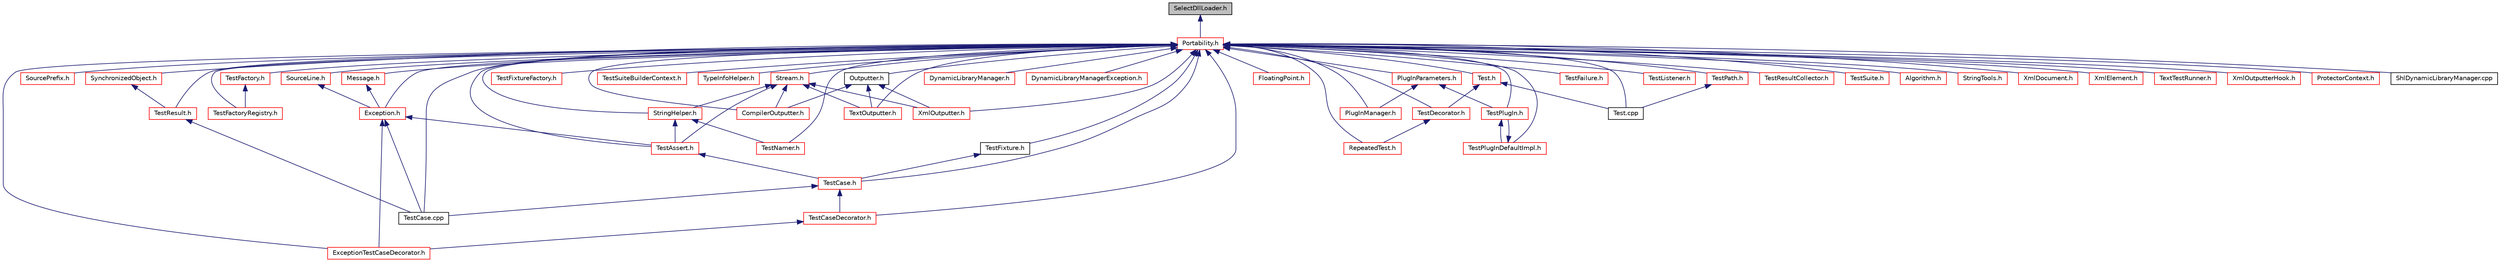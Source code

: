 digraph "SelectDllLoader.h"
{
  edge [fontname="Helvetica",fontsize="10",labelfontname="Helvetica",labelfontsize="10"];
  node [fontname="Helvetica",fontsize="10",shape=record];
  Node1 [label="SelectDllLoader.h",height=0.2,width=0.4,color="black", fillcolor="grey75", style="filled", fontcolor="black"];
  Node1 -> Node2 [dir="back",color="midnightblue",fontsize="10",style="solid",fontname="Helvetica"];
  Node2 [label="Portability.h",height=0.2,width=0.4,color="red", fillcolor="white", style="filled",URL="$_portability_8h.html"];
  Node2 -> Node3 [dir="back",color="midnightblue",fontsize="10",style="solid",fontname="Helvetica"];
  Node3 [label="CompilerOutputter.h",height=0.2,width=0.4,color="red", fillcolor="white", style="filled",URL="$_compiler_outputter_8h.html"];
  Node2 -> Node5 [dir="back",color="midnightblue",fontsize="10",style="solid",fontname="Helvetica"];
  Node5 [label="SourcePrefix.h",height=0.2,width=0.4,color="red", fillcolor="white", style="filled",URL="$_source_prefix_8h.html"];
  Node2 -> Node13 [dir="back",color="midnightblue",fontsize="10",style="solid",fontname="Helvetica"];
  Node13 [label="Exception.h",height=0.2,width=0.4,color="red", fillcolor="white", style="filled",URL="$_exception_8h.html"];
  Node13 -> Node14 [dir="back",color="midnightblue",fontsize="10",style="solid",fontname="Helvetica"];
  Node14 [label="ExceptionTestCaseDecorator.h",height=0.2,width=0.4,color="red", fillcolor="white", style="filled",URL="$_exception_test_case_decorator_8h.html"];
  Node13 -> Node16 [dir="back",color="midnightblue",fontsize="10",style="solid",fontname="Helvetica"];
  Node16 [label="TestAssert.h",height=0.2,width=0.4,color="red", fillcolor="white", style="filled",URL="$_test_assert_8h.html"];
  Node16 -> Node17 [dir="back",color="midnightblue",fontsize="10",style="solid",fontname="Helvetica"];
  Node17 [label="TestCase.h",height=0.2,width=0.4,color="red", fillcolor="white", style="filled",URL="$_test_case_8h.html"];
  Node17 -> Node19 [dir="back",color="midnightblue",fontsize="10",style="solid",fontname="Helvetica"];
  Node19 [label="TestCaseDecorator.h",height=0.2,width=0.4,color="red", fillcolor="white", style="filled",URL="$_test_case_decorator_8h.html"];
  Node19 -> Node14 [dir="back",color="midnightblue",fontsize="10",style="solid",fontname="Helvetica"];
  Node17 -> Node22 [dir="back",color="midnightblue",fontsize="10",style="solid",fontname="Helvetica"];
  Node22 [label="TestCase.cpp",height=0.2,width=0.4,color="black", fillcolor="white", style="filled",URL="$_test_case_8cpp.html"];
  Node13 -> Node22 [dir="back",color="midnightblue",fontsize="10",style="solid",fontname="Helvetica"];
  Node2 -> Node14 [dir="back",color="midnightblue",fontsize="10",style="solid",fontname="Helvetica"];
  Node2 -> Node32 [dir="back",color="midnightblue",fontsize="10",style="solid",fontname="Helvetica"];
  Node32 [label="RepeatedTest.h",height=0.2,width=0.4,color="red", fillcolor="white", style="filled",URL="$_repeated_test_8h.html"];
  Node2 -> Node19 [dir="back",color="midnightblue",fontsize="10",style="solid",fontname="Helvetica"];
  Node2 -> Node34 [dir="back",color="midnightblue",fontsize="10",style="solid",fontname="Helvetica"];
  Node34 [label="TestDecorator.h",height=0.2,width=0.4,color="red", fillcolor="white", style="filled",URL="$_test_decorator_8h.html"];
  Node34 -> Node32 [dir="back",color="midnightblue",fontsize="10",style="solid",fontname="Helvetica"];
  Node2 -> Node38 [dir="back",color="midnightblue",fontsize="10",style="solid",fontname="Helvetica"];
  Node38 [label="TestFactory.h",height=0.2,width=0.4,color="red", fillcolor="white", style="filled",URL="$_test_factory_8h.html"];
  Node38 -> Node39 [dir="back",color="midnightblue",fontsize="10",style="solid",fontname="Helvetica"];
  Node39 [label="TestFactoryRegistry.h",height=0.2,width=0.4,color="red", fillcolor="white", style="filled",URL="$_test_factory_registry_8h.html"];
  Node2 -> Node39 [dir="back",color="midnightblue",fontsize="10",style="solid",fontname="Helvetica"];
  Node2 -> Node42 [dir="back",color="midnightblue",fontsize="10",style="solid",fontname="Helvetica"];
  Node42 [label="TestFixtureFactory.h",height=0.2,width=0.4,color="red", fillcolor="white", style="filled",URL="$_test_fixture_factory_8h.html"];
  Node2 -> Node44 [dir="back",color="midnightblue",fontsize="10",style="solid",fontname="Helvetica"];
  Node44 [label="TestNamer.h",height=0.2,width=0.4,color="red", fillcolor="white", style="filled",URL="$_test_namer_8h.html"];
  Node2 -> Node46 [dir="back",color="midnightblue",fontsize="10",style="solid",fontname="Helvetica"];
  Node46 [label="TestSuiteBuilderContext.h",height=0.2,width=0.4,color="red", fillcolor="white", style="filled",URL="$_test_suite_builder_context_8h.html"];
  Node2 -> Node47 [dir="back",color="midnightblue",fontsize="10",style="solid",fontname="Helvetica"];
  Node47 [label="TypeInfoHelper.h",height=0.2,width=0.4,color="red", fillcolor="white", style="filled",URL="$_type_info_helper_8h.html"];
  Node2 -> Node49 [dir="back",color="midnightblue",fontsize="10",style="solid",fontname="Helvetica"];
  Node49 [label="Message.h",height=0.2,width=0.4,color="red", fillcolor="white", style="filled",URL="$_message_8h.html"];
  Node49 -> Node13 [dir="back",color="midnightblue",fontsize="10",style="solid",fontname="Helvetica"];
  Node2 -> Node54 [dir="back",color="midnightblue",fontsize="10",style="solid",fontname="Helvetica"];
  Node54 [label="Outputter.h",height=0.2,width=0.4,color="black", fillcolor="white", style="filled",URL="$_outputter_8h.html"];
  Node54 -> Node3 [dir="back",color="midnightblue",fontsize="10",style="solid",fontname="Helvetica"];
  Node54 -> Node55 [dir="back",color="midnightblue",fontsize="10",style="solid",fontname="Helvetica"];
  Node55 [label="TextOutputter.h",height=0.2,width=0.4,color="red", fillcolor="white", style="filled",URL="$_text_outputter_8h.html"];
  Node54 -> Node56 [dir="back",color="midnightblue",fontsize="10",style="solid",fontname="Helvetica"];
  Node56 [label="XmlOutputter.h",height=0.2,width=0.4,color="red", fillcolor="white", style="filled",URL="$_xml_outputter_8h.html"];
  Node2 -> Node57 [dir="back",color="midnightblue",fontsize="10",style="solid",fontname="Helvetica"];
  Node57 [label="DynamicLibraryManager.h",height=0.2,width=0.4,color="red", fillcolor="white", style="filled",URL="$_dynamic_library_manager_8h.html"];
  Node2 -> Node59 [dir="back",color="midnightblue",fontsize="10",style="solid",fontname="Helvetica"];
  Node59 [label="DynamicLibraryManagerException.h",height=0.2,width=0.4,color="red", fillcolor="white", style="filled",URL="$_dynamic_library_manager_exception_8h.html"];
  Node2 -> Node61 [dir="back",color="midnightblue",fontsize="10",style="solid",fontname="Helvetica"];
  Node61 [label="PlugInManager.h",height=0.2,width=0.4,color="red", fillcolor="white", style="filled",URL="$_plug_in_manager_8h.html"];
  Node2 -> Node62 [dir="back",color="midnightblue",fontsize="10",style="solid",fontname="Helvetica"];
  Node62 [label="PlugInParameters.h",height=0.2,width=0.4,color="red", fillcolor="white", style="filled",URL="$_plug_in_parameters_8h.html"];
  Node62 -> Node61 [dir="back",color="midnightblue",fontsize="10",style="solid",fontname="Helvetica"];
  Node62 -> Node63 [dir="back",color="midnightblue",fontsize="10",style="solid",fontname="Helvetica"];
  Node63 [label="TestPlugIn.h",height=0.2,width=0.4,color="red", fillcolor="white", style="filled",URL="$_test_plug_in_8h.html"];
  Node63 -> Node64 [dir="back",color="midnightblue",fontsize="10",style="solid",fontname="Helvetica"];
  Node64 [label="TestPlugInDefaultImpl.h",height=0.2,width=0.4,color="red", fillcolor="white", style="filled",URL="$_test_plug_in_default_impl_8h.html"];
  Node64 -> Node63 [dir="back",color="midnightblue",fontsize="10",style="solid",fontname="Helvetica"];
  Node2 -> Node63 [dir="back",color="midnightblue",fontsize="10",style="solid",fontname="Helvetica"];
  Node2 -> Node64 [dir="back",color="midnightblue",fontsize="10",style="solid",fontname="Helvetica"];
  Node2 -> Node66 [dir="back",color="midnightblue",fontsize="10",style="solid",fontname="Helvetica"];
  Node66 [label="FloatingPoint.h",height=0.2,width=0.4,color="red", fillcolor="white", style="filled",URL="$_floating_point_8h.html"];
  Node2 -> Node67 [dir="back",color="midnightblue",fontsize="10",style="solid",fontname="Helvetica"];
  Node67 [label="Stream.h",height=0.2,width=0.4,color="red", fillcolor="white", style="filled",URL="$_stream_8h.html"];
  Node67 -> Node3 [dir="back",color="midnightblue",fontsize="10",style="solid",fontname="Helvetica"];
  Node67 -> Node16 [dir="back",color="midnightblue",fontsize="10",style="solid",fontname="Helvetica"];
  Node67 -> Node55 [dir="back",color="midnightblue",fontsize="10",style="solid",fontname="Helvetica"];
  Node67 -> Node69 [dir="back",color="midnightblue",fontsize="10",style="solid",fontname="Helvetica"];
  Node69 [label="StringHelper.h",height=0.2,width=0.4,color="red", fillcolor="white", style="filled",URL="$_string_helper_8h.html"];
  Node69 -> Node44 [dir="back",color="midnightblue",fontsize="10",style="solid",fontname="Helvetica"];
  Node69 -> Node16 [dir="back",color="midnightblue",fontsize="10",style="solid",fontname="Helvetica"];
  Node67 -> Node56 [dir="back",color="midnightblue",fontsize="10",style="solid",fontname="Helvetica"];
  Node2 -> Node74 [dir="back",color="midnightblue",fontsize="10",style="solid",fontname="Helvetica"];
  Node74 [label="SourceLine.h",height=0.2,width=0.4,color="red", fillcolor="white", style="filled",URL="$_source_line_8h.html"];
  Node74 -> Node13 [dir="back",color="midnightblue",fontsize="10",style="solid",fontname="Helvetica"];
  Node2 -> Node80 [dir="back",color="midnightblue",fontsize="10",style="solid",fontname="Helvetica"];
  Node80 [label="SynchronizedObject.h",height=0.2,width=0.4,color="red", fillcolor="white", style="filled",URL="$_synchronized_object_8h.html"];
  Node80 -> Node81 [dir="back",color="midnightblue",fontsize="10",style="solid",fontname="Helvetica"];
  Node81 [label="TestResult.h",height=0.2,width=0.4,color="red", fillcolor="white", style="filled",URL="$_test_result_8h.html"];
  Node81 -> Node22 [dir="back",color="midnightblue",fontsize="10",style="solid",fontname="Helvetica"];
  Node2 -> Node88 [dir="back",color="midnightblue",fontsize="10",style="solid",fontname="Helvetica"];
  Node88 [label="Test.h",height=0.2,width=0.4,color="red", fillcolor="white", style="filled",URL="$_test_8h.html"];
  Node88 -> Node34 [dir="back",color="midnightblue",fontsize="10",style="solid",fontname="Helvetica"];
  Node88 -> Node97 [dir="back",color="midnightblue",fontsize="10",style="solid",fontname="Helvetica"];
  Node97 [label="Test.cpp",height=0.2,width=0.4,color="black", fillcolor="white", style="filled",URL="$_test_8cpp.html"];
  Node2 -> Node16 [dir="back",color="midnightblue",fontsize="10",style="solid",fontname="Helvetica"];
  Node2 -> Node17 [dir="back",color="midnightblue",fontsize="10",style="solid",fontname="Helvetica"];
  Node2 -> Node99 [dir="back",color="midnightblue",fontsize="10",style="solid",fontname="Helvetica"];
  Node99 [label="TestFailure.h",height=0.2,width=0.4,color="red", fillcolor="white", style="filled",URL="$_test_failure_8h.html"];
  Node2 -> Node100 [dir="back",color="midnightblue",fontsize="10",style="solid",fontname="Helvetica"];
  Node100 [label="TestFixture.h",height=0.2,width=0.4,color="black", fillcolor="white", style="filled",URL="$_test_fixture_8h.html"];
  Node100 -> Node17 [dir="back",color="midnightblue",fontsize="10",style="solid",fontname="Helvetica"];
  Node2 -> Node101 [dir="back",color="midnightblue",fontsize="10",style="solid",fontname="Helvetica"];
  Node101 [label="TestListener.h",height=0.2,width=0.4,color="red", fillcolor="white", style="filled",URL="$_test_listener_8h.html"];
  Node2 -> Node104 [dir="back",color="midnightblue",fontsize="10",style="solid",fontname="Helvetica"];
  Node104 [label="TestPath.h",height=0.2,width=0.4,color="red", fillcolor="white", style="filled",URL="$_test_path_8h.html"];
  Node104 -> Node97 [dir="back",color="midnightblue",fontsize="10",style="solid",fontname="Helvetica"];
  Node2 -> Node81 [dir="back",color="midnightblue",fontsize="10",style="solid",fontname="Helvetica"];
  Node2 -> Node84 [dir="back",color="midnightblue",fontsize="10",style="solid",fontname="Helvetica"];
  Node84 [label="TestResultCollector.h",height=0.2,width=0.4,color="red", fillcolor="white", style="filled",URL="$_test_result_collector_8h.html"];
  Node2 -> Node90 [dir="back",color="midnightblue",fontsize="10",style="solid",fontname="Helvetica"];
  Node90 [label="TestSuite.h",height=0.2,width=0.4,color="red", fillcolor="white", style="filled",URL="$_test_suite_8h.html"];
  Node2 -> Node55 [dir="back",color="midnightblue",fontsize="10",style="solid",fontname="Helvetica"];
  Node2 -> Node105 [dir="back",color="midnightblue",fontsize="10",style="solid",fontname="Helvetica"];
  Node105 [label="Algorithm.h",height=0.2,width=0.4,color="red", fillcolor="white", style="filled",URL="$_algorithm_8h.html"];
  Node2 -> Node69 [dir="back",color="midnightblue",fontsize="10",style="solid",fontname="Helvetica"];
  Node2 -> Node106 [dir="back",color="midnightblue",fontsize="10",style="solid",fontname="Helvetica"];
  Node106 [label="StringTools.h",height=0.2,width=0.4,color="red", fillcolor="white", style="filled",URL="$_string_tools_8h.html"];
  Node2 -> Node108 [dir="back",color="midnightblue",fontsize="10",style="solid",fontname="Helvetica"];
  Node108 [label="XmlDocument.h",height=0.2,width=0.4,color="red", fillcolor="white", style="filled",URL="$_xml_document_8h.html"];
  Node2 -> Node109 [dir="back",color="midnightblue",fontsize="10",style="solid",fontname="Helvetica"];
  Node109 [label="XmlElement.h",height=0.2,width=0.4,color="red", fillcolor="white", style="filled",URL="$_xml_element_8h.html"];
  Node2 -> Node92 [dir="back",color="midnightblue",fontsize="10",style="solid",fontname="Helvetica"];
  Node92 [label="TextTestRunner.h",height=0.2,width=0.4,color="red", fillcolor="white", style="filled",URL="$ui_2text_2_text_test_runner_8h.html"];
  Node2 -> Node56 [dir="back",color="midnightblue",fontsize="10",style="solid",fontname="Helvetica"];
  Node2 -> Node110 [dir="back",color="midnightblue",fontsize="10",style="solid",fontname="Helvetica"];
  Node110 [label="XmlOutputterHook.h",height=0.2,width=0.4,color="red", fillcolor="white", style="filled",URL="$_xml_outputter_hook_8h.html"];
  Node2 -> Node112 [dir="back",color="midnightblue",fontsize="10",style="solid",fontname="Helvetica"];
  Node112 [label="ProtectorContext.h",height=0.2,width=0.4,color="red", fillcolor="white", style="filled",URL="$_protector_context_8h.html"];
  Node2 -> Node113 [dir="back",color="midnightblue",fontsize="10",style="solid",fontname="Helvetica"];
  Node113 [label="ShlDynamicLibraryManager.cpp",height=0.2,width=0.4,color="black", fillcolor="white", style="filled",URL="$_shl_dynamic_library_manager_8cpp.html"];
  Node2 -> Node97 [dir="back",color="midnightblue",fontsize="10",style="solid",fontname="Helvetica"];
  Node2 -> Node22 [dir="back",color="midnightblue",fontsize="10",style="solid",fontname="Helvetica"];
}
